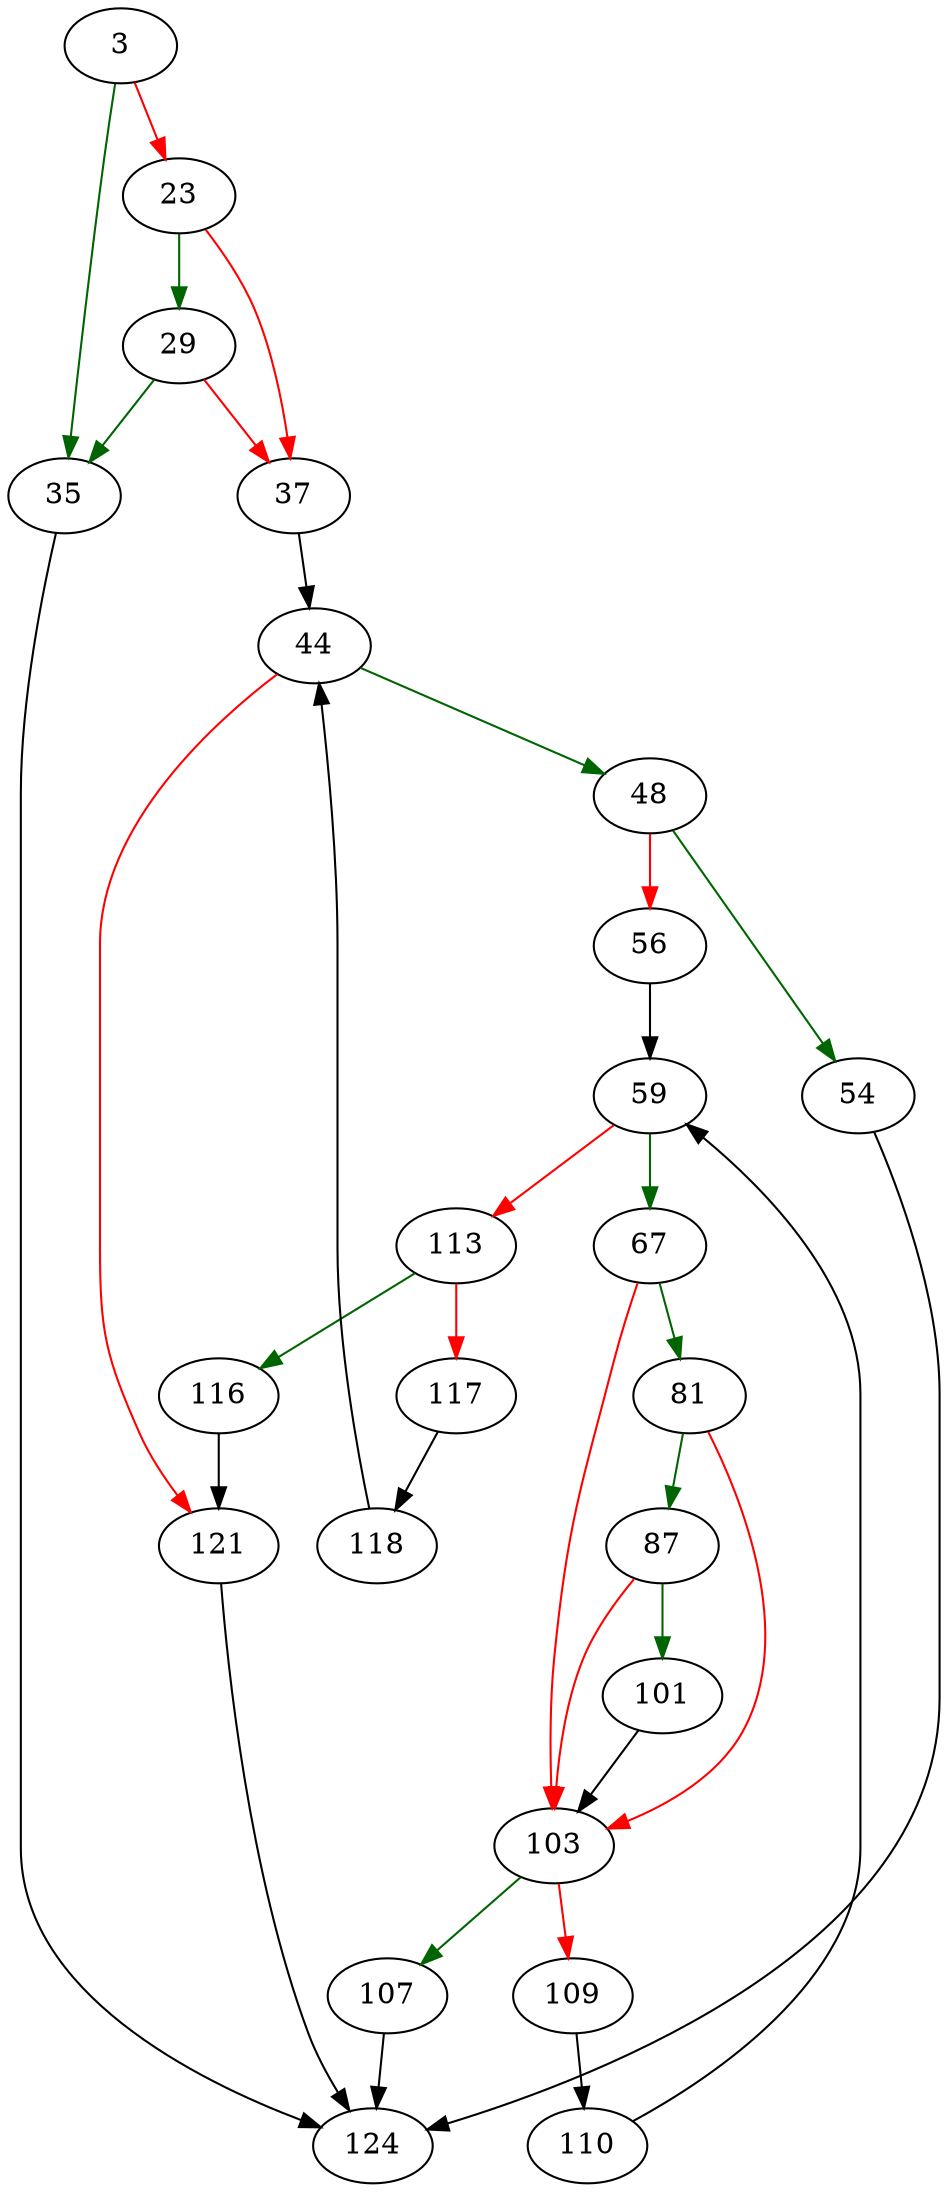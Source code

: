 strict digraph "sqlite3WalFindFrame" {
	// Node definitions.
	3 [entry=true];
	35;
	23;
	29;
	37;
	124;
	44;
	48;
	121;
	54;
	56;
	59;
	67;
	113;
	81;
	103;
	87;
	101;
	107;
	109;
	110;
	116;
	117;
	118;

	// Edge definitions.
	3 -> 35 [
		color=darkgreen
		cond=true
	];
	3 -> 23 [
		color=red
		cond=false
	];
	35 -> 124;
	23 -> 29 [
		color=darkgreen
		cond=true
	];
	23 -> 37 [
		color=red
		cond=false
	];
	29 -> 35 [
		color=darkgreen
		cond=true
	];
	29 -> 37 [
		color=red
		cond=false
	];
	37 -> 44;
	44 -> 48 [
		color=darkgreen
		cond=true
	];
	44 -> 121 [
		color=red
		cond=false
	];
	48 -> 54 [
		color=darkgreen
		cond=true
	];
	48 -> 56 [
		color=red
		cond=false
	];
	121 -> 124;
	54 -> 124;
	56 -> 59;
	59 -> 67 [
		color=darkgreen
		cond=true
	];
	59 -> 113 [
		color=red
		cond=false
	];
	67 -> 81 [
		color=darkgreen
		cond=true
	];
	67 -> 103 [
		color=red
		cond=false
	];
	113 -> 116 [
		color=darkgreen
		cond=true
	];
	113 -> 117 [
		color=red
		cond=false
	];
	81 -> 103 [
		color=red
		cond=false
	];
	81 -> 87 [
		color=darkgreen
		cond=true
	];
	103 -> 107 [
		color=darkgreen
		cond=true
	];
	103 -> 109 [
		color=red
		cond=false
	];
	87 -> 103 [
		color=red
		cond=false
	];
	87 -> 101 [
		color=darkgreen
		cond=true
	];
	101 -> 103;
	107 -> 124;
	109 -> 110;
	110 -> 59;
	116 -> 121;
	117 -> 118;
	118 -> 44;
}